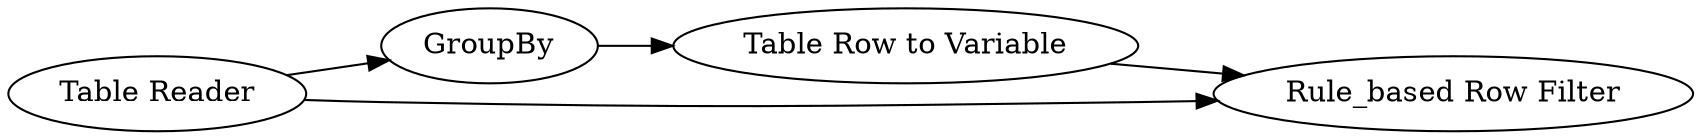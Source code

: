 digraph {
	2 [label="Table Reader"]
	25 [label=GroupBy]
	26 [label="Rule_based Row Filter"]
	27 [label="Table Row to Variable"]
	2 -> 26
	2 -> 25
	25 -> 27
	27 -> 26
	rankdir=LR
}
